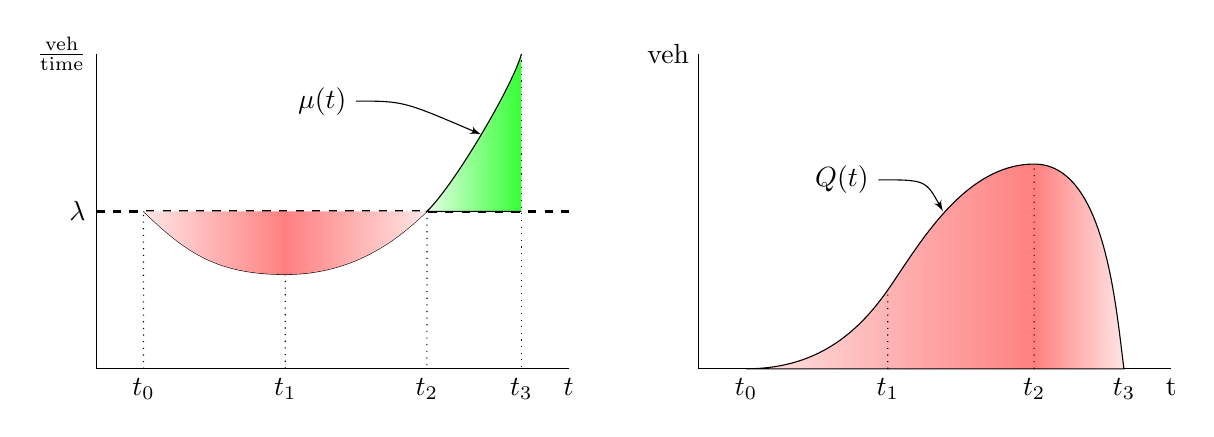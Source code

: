 \begin{tikzpicture}[xscale=6,yscale=4]
  \draw (0,0) node [below] {} -- (1,0) node [below] {$t$};
  \draw (0,0) -- (0,1) node [left] {$\frac{\textrm{veh}}{\textrm{time}}$};

  \draw[dashed,line width=1pt] (0,0.5) node (lambda) [anchor=east] {$\lambda$} -- (lambda -| 1,0);

  \draw[dotted] (0.1,0) node (t0) [below] {$t_0$} -- (t0 |- lambda) coordinate (serv t0);

  \draw[dotted] (0.4,0.3) coordinate (serv t1) -- (serv t1 |- 0,0) node [below] {$t_1$}; 

  % note: can't compute intersection of parabola and line automatically
  % this is a manual hack! 
  \draw[dotted] (lambda -| 0.70,0) coordinate (serv t2) -- (serv t2 |- 0,0) node [below] {$t_2$};

%%  \draw (serv t0) parabola  bend (serv t1) (0.9,1) coordinate (serv t3); 
  \draw (serv t0) .. controls +(-55:0.15) and +(180:0.15) .. (serv t1).. controls +(0:0.15) and +(235:0.1) .. (serv t2);
  \shade[top color=red!10,bottom color=red!50,shading angle=90] (serv t0) .. controls +(-55:0.15) and +(180:0.15) .. (serv t1) -- (serv t1 |- lambda) coordinate (lambda t1) -- (serv t0);
  \shade[top color=red!50,bottom color=red!10,shading angle=90] (serv t1) .. controls +(0:0.15) and +(235:0.1) .. (serv t2) -- (lambda t1);
  \shade[draw,top color=green!10,bottom color=green!80,shading angle=90] {(0.9,0.5)  -- (serv t2) .. controls +(55:0.1) and +(260:0.1) .. coordinate[pos=0.5] (mulab) (0.9,1) coordinate (serv t3)}; 
  \draw[dotted] (serv t3) -- (serv t3 |- 0,0) node [below] {$t_3$};

  

  % note: again, can't put a node along a parabola
  % this is a manual hack!
  \draw[-latex'] (0.55,0.85) node[anchor=east] {$\mu(t)$} .. controls ++(0.1,0) .. (mulab);

\end{tikzpicture}
~~~~
\begin{tikzpicture}[xscale=6,yscale=4]
  \draw (0,0) node [below] {} -- (1,0) node [below] {t};
  \draw (0,0) -- (0,1) node [left] {veh};

  \draw (0.10,0) coordinate (t0) node [below] {$t_0$};
  \draw (0.40,0) coordinate (t1) node [below] {$t_1$};
  \draw (0.71,0) coordinate (t2) node [below] {$t_2$};
  \draw (0.90,0) coordinate (t3) node [below] {$t_3$};

  \shade[draw,top color=red!10,bottom color=red!50,shading angle=90] 
   (t2) -- (t0) {[draw] 
  .. controls +(0:0.15) and +(245:0.15) .. (t1 |- 0,0.25) coordinate (q t1)
  .. controls +(65:0.15) and +(180:0.15) .. (t2 |- 0,0.65) coordinate(q t2)};
  \shade[draw,top color=red!50,bottom color=red!10,shading angle=90] (q t2) .. controls +(0:0.15) and +(95:0.2) .. (t3) coordinate(q t3) -- (t2);

  \draw[dotted] (t1) -- (q t1);
  \draw[dotted] (t2) -- (q t2);

  % note: again, can't put a node along a parabola
  % this is a manual hack!
  \draw[-latex'] (0.38,0.6) node[anchor=east] {$Q(t)$} .. controls ++(0.1,0) .. (0.517,0.5);
  %     \draw (0.75,0.45) node {$\lambda > \mu$};
\end{tikzpicture}
